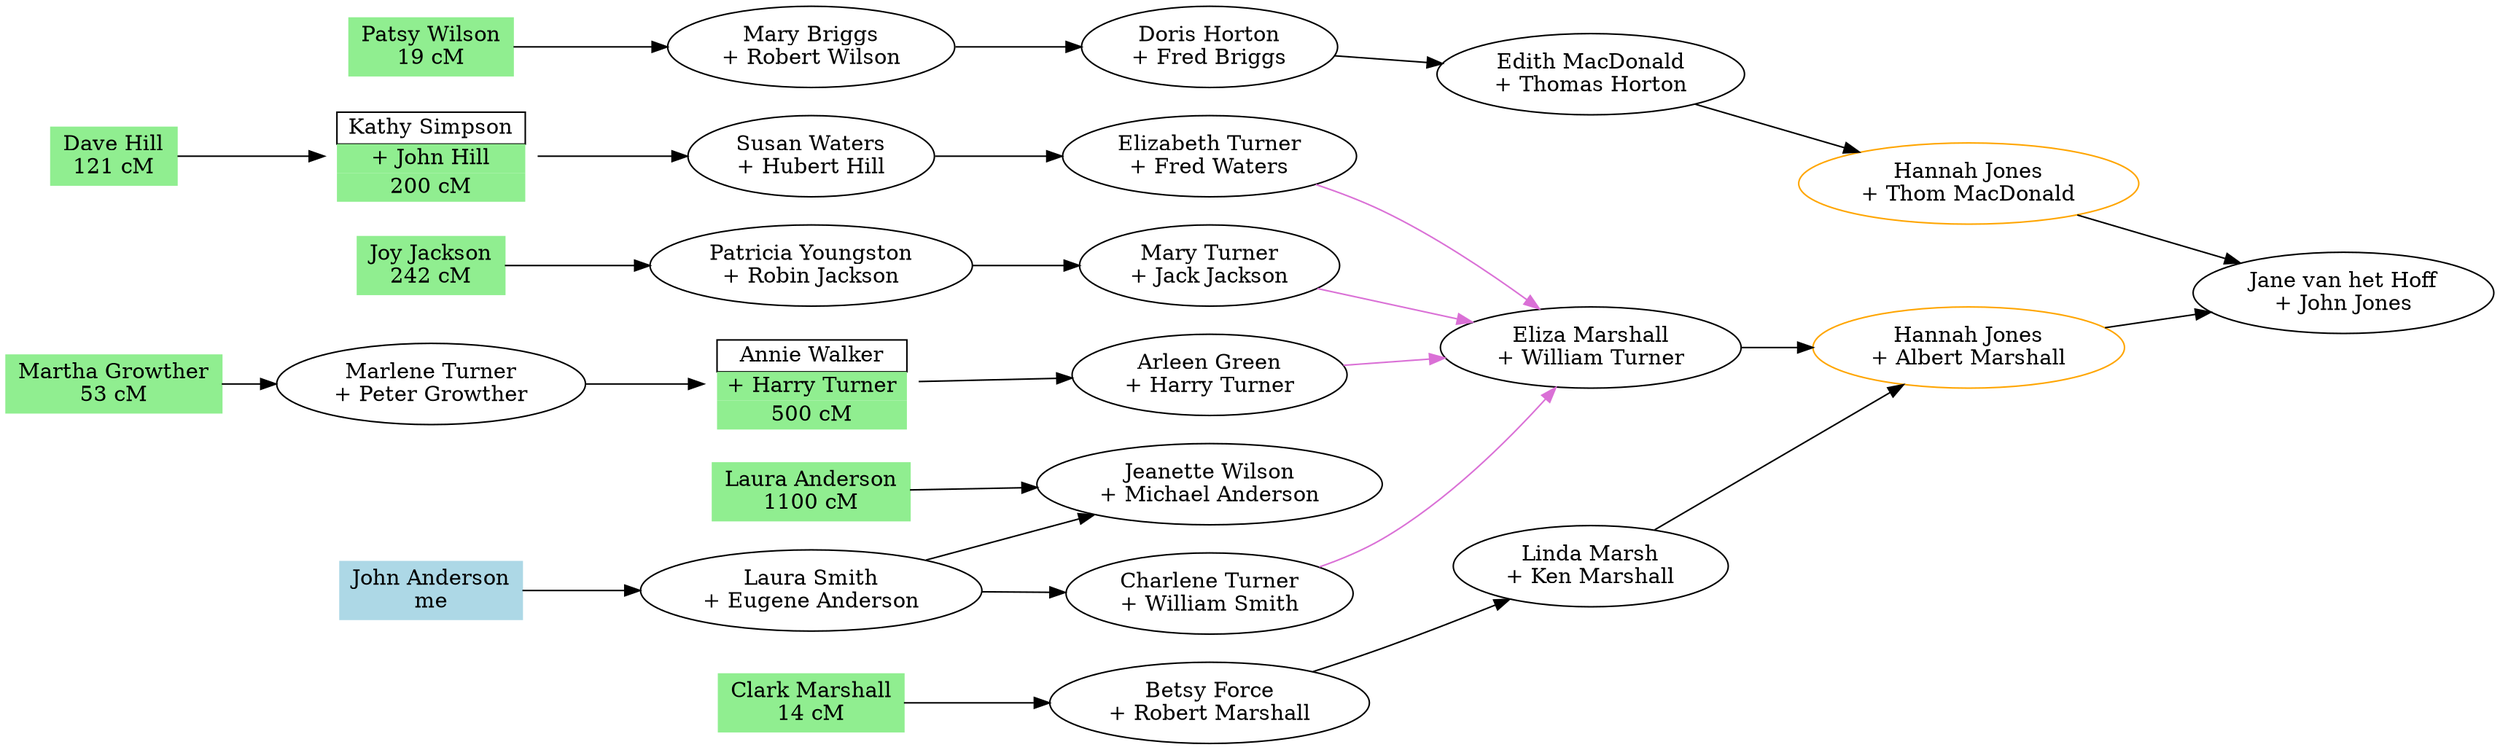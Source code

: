 digraph family {
rankdir=LR;
i11 [label="Patsy Wilson\n19 cM", shape="record", style=filled, color=lightgreen];
f5 [label="Mary Briggs\n+ Robert Wilson"];
f4 [label="Doris Horton\n+ Fred Briggs"];
f3 [label="Edith MacDonald\n+ Thomas Horton"];
f2 [label="Hannah Jones\n+ Thom MacDonald", color=orange];
f1 [label="Jane van het Hoff\n+ John Jones"];
f9 [label="Susan Waters\n+ Hubert Hill"];
f8 [label="Elizabeth Turner\n+ Fred Waters"];
f7 [label="Eliza Marshall\n+ William Turner"];
i24 [label="Dave Hill\n121 cM", shape="record", style=filled, color=lightgreen];
f10 [label=<
<table cellpadding="2" cellborder="0" cellspacing="0" border="0">
<tr><td border="1"> Kathy Simpson </td></tr>
<tr><td bgcolor="lightgreen"> + John Hill </td></tr>
<tr><td bgcolor="lightgreen">200 cM</td></tr>
</table>
>, shape="none"];
i28 [label="Joy Jackson\n242 cM", shape="record", style=filled, color=lightgreen];
f12 [label="Patricia Youngston\n+ Robin Jackson"];
f11 [label="Mary Turner\n+ Jack Jackson"];
f13 [label="Arleen Green\n+ Harry Turner"];
i34 [label="Martha Growther\n53 cM", shape="record", style=filled, color=lightgreen];
f15 [label="Marlene Turner\n+ Peter Growther"];
f14 [label=<
<table cellpadding="2" cellborder="0" cellspacing="0" border="0">
<tr><td border="1"> Annie Walker </td></tr>
<tr><td bgcolor="lightgreen"> + Harry Turner </td></tr>
<tr><td bgcolor="lightgreen">500 cM</td></tr>
</table>
>, shape="none"];
i38 [label="John Anderson\nme", shape="record", style=filled, color=lightblue];
i43 [label="Clark Marshall\n14 cM", shape="record", style=filled, color=lightgreen];
f19 [label="Betsy Force\n+ Robert Marshall"];
f18 [label="Linda Marsh\n+ Ken Marshall"];
f6 [label="Hannah Jones\n+ Albert Marshall", color=orange];
i46 [label="Laura Anderson\n1100 cM", shape="record", style=filled, color=lightgreen];
f20 [label="Jeanette Wilson\n+ Michael Anderson"];
f17 [label="Laura Smith\n+ Eugene Anderson"];
f16 [label="Charlene Turner\n+ William Smith"];
i11 -> f5;
f5 -> f4;
f4 -> f3;
f3 -> f2;
f2 -> f1;
i24 -> f10;
f10 -> f9;
f9 -> f8;
f8 -> f7 [color=orchid];
i28 -> f12;
f12 -> f11;
f11 -> f7 [color=orchid];
i34 -> f15;
f15 -> f14;
f14 -> f13;
f13 -> f7 [color=orchid];
i43 -> f19;
f19 -> f18;
f18 -> f6;
i46 -> f20;
i38 -> f17;
f17 -> f16;
f16 -> f7 [color=orchid];
f7 -> f6;
f6 -> f1;
f17 -> f20;
}
